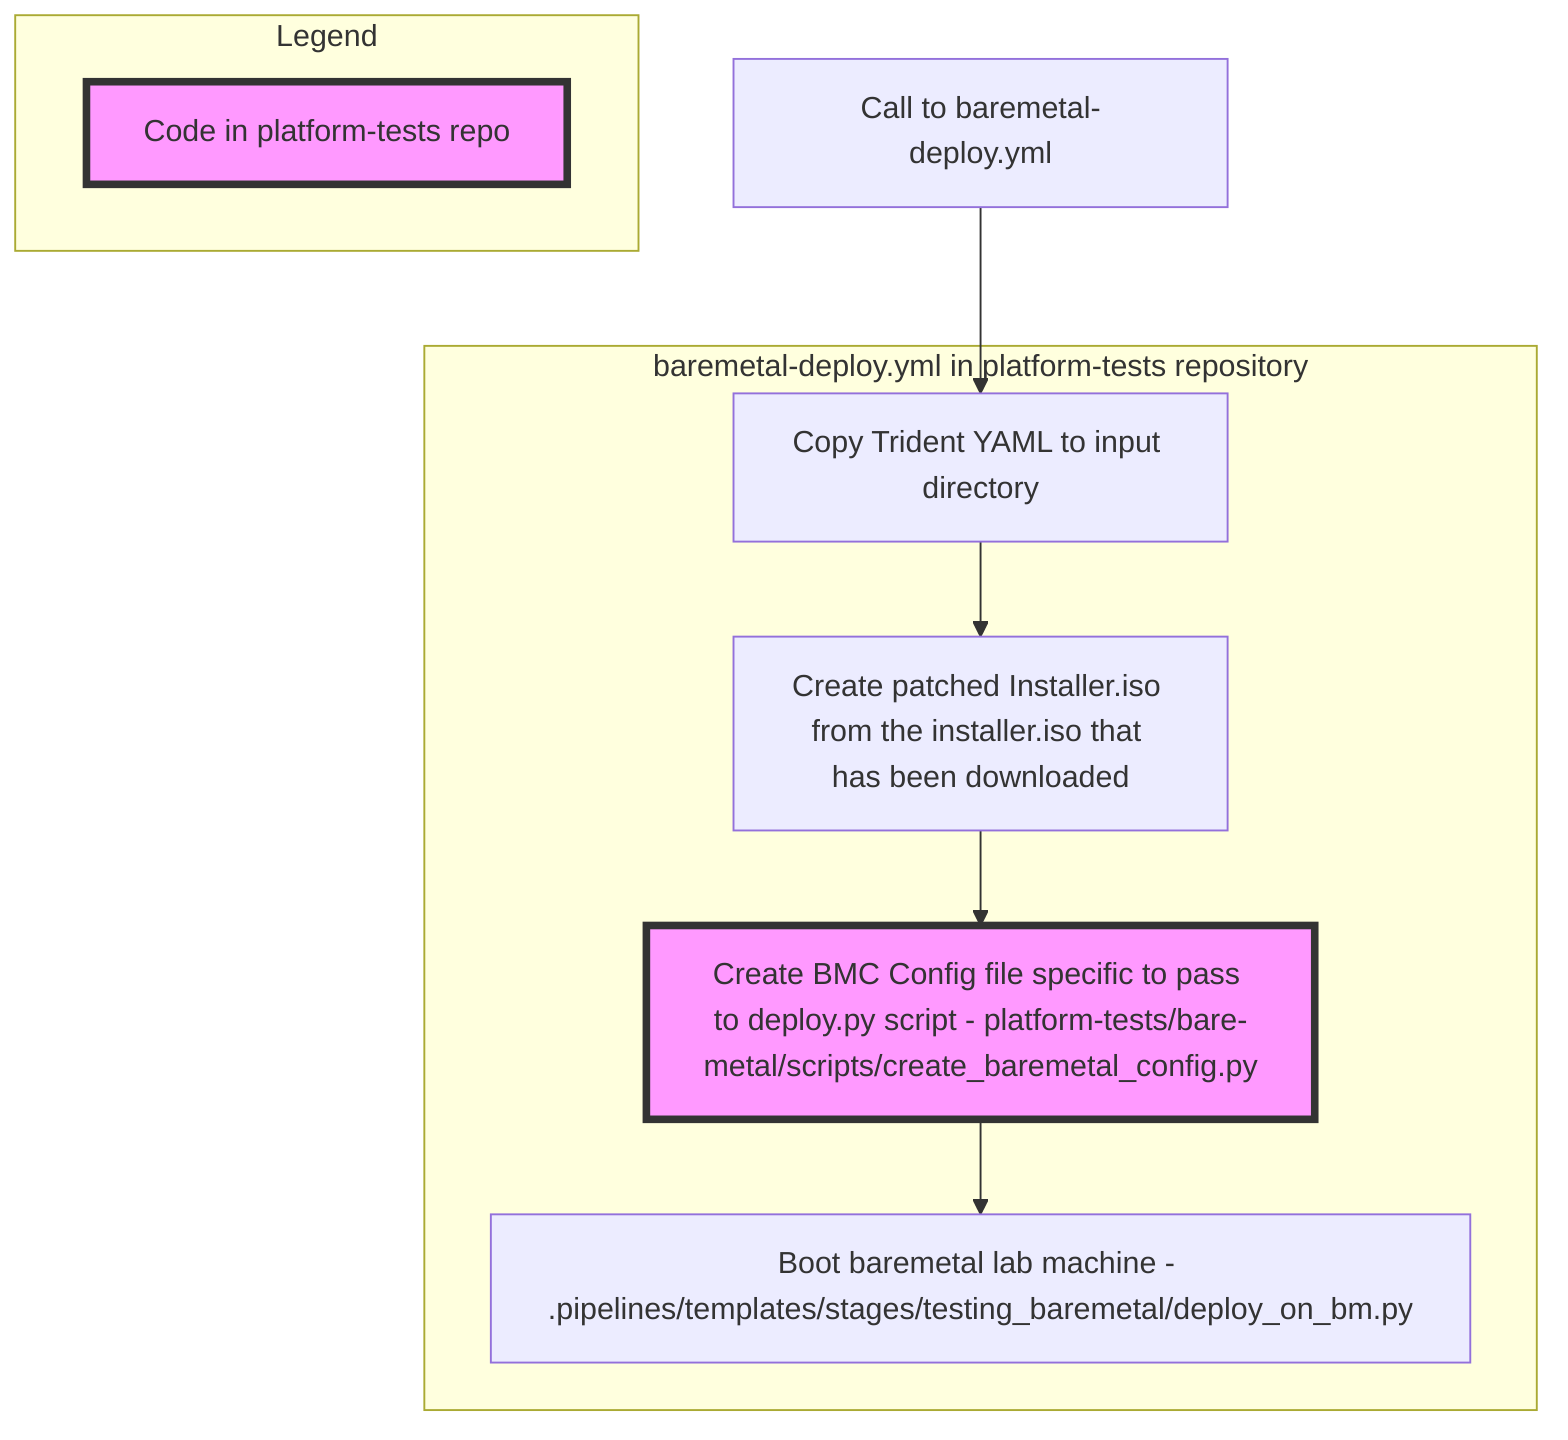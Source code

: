 graph TD
classDef Purple fill:#f9f,stroke:#333,stroke-width:4px;
L0[Call to baremetal-deploy.yml] --> L1[Copy Trident YAML to input directory] 
subgraph baremetal-deploy.yml in platform-tests repository
    L1 --> L2[Create patched Installer.iso from the installer.iso that has been downloaded]
    L2 --> L3[Create BMC Config file specific to pass to deploy.py script - platform-tests/bare-metal/scripts/create_baremetal_config.py]
    L3 --> L4[Boot baremetal lab machine - .pipelines/templates/stages/testing_baremetal/deploy_on_bm.py]
    class L3 Purple; 
end
subgraph Legend
    LE1[Code in platform-tests repo]
    class LE1 Purple;
end